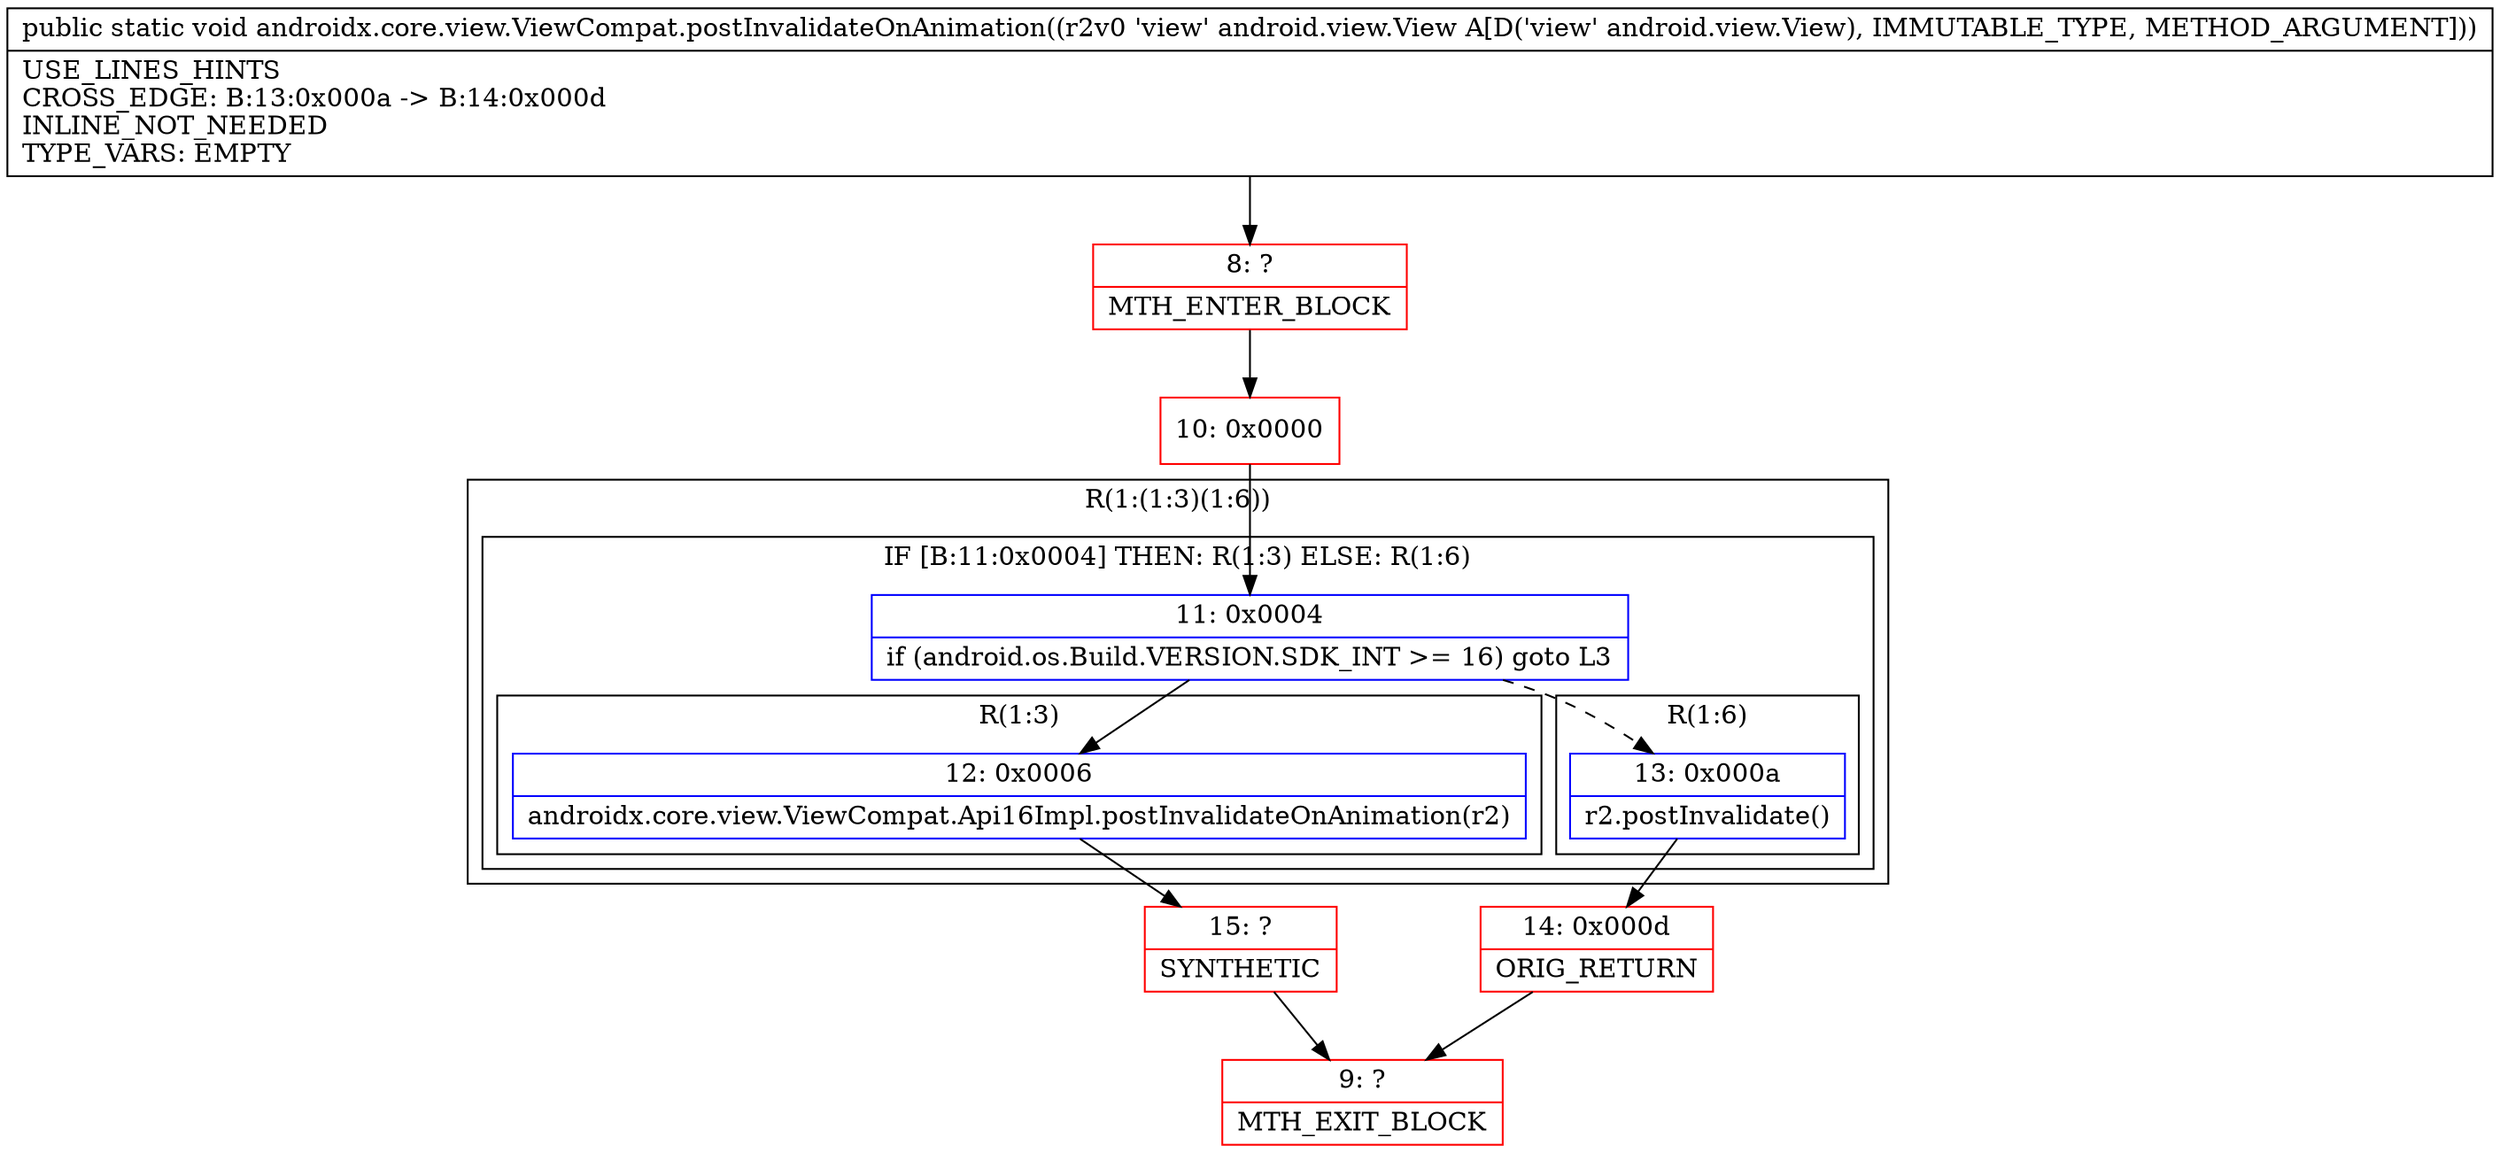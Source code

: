 digraph "CFG forandroidx.core.view.ViewCompat.postInvalidateOnAnimation(Landroid\/view\/View;)V" {
subgraph cluster_Region_1104617923 {
label = "R(1:(1:3)(1:6))";
node [shape=record,color=blue];
subgraph cluster_IfRegion_1269109533 {
label = "IF [B:11:0x0004] THEN: R(1:3) ELSE: R(1:6)";
node [shape=record,color=blue];
Node_11 [shape=record,label="{11\:\ 0x0004|if (android.os.Build.VERSION.SDK_INT \>= 16) goto L3\l}"];
subgraph cluster_Region_825692874 {
label = "R(1:3)";
node [shape=record,color=blue];
Node_12 [shape=record,label="{12\:\ 0x0006|androidx.core.view.ViewCompat.Api16Impl.postInvalidateOnAnimation(r2)\l}"];
}
subgraph cluster_Region_1582726503 {
label = "R(1:6)";
node [shape=record,color=blue];
Node_13 [shape=record,label="{13\:\ 0x000a|r2.postInvalidate()\l}"];
}
}
}
Node_8 [shape=record,color=red,label="{8\:\ ?|MTH_ENTER_BLOCK\l}"];
Node_10 [shape=record,color=red,label="{10\:\ 0x0000}"];
Node_15 [shape=record,color=red,label="{15\:\ ?|SYNTHETIC\l}"];
Node_9 [shape=record,color=red,label="{9\:\ ?|MTH_EXIT_BLOCK\l}"];
Node_14 [shape=record,color=red,label="{14\:\ 0x000d|ORIG_RETURN\l}"];
MethodNode[shape=record,label="{public static void androidx.core.view.ViewCompat.postInvalidateOnAnimation((r2v0 'view' android.view.View A[D('view' android.view.View), IMMUTABLE_TYPE, METHOD_ARGUMENT]))  | USE_LINES_HINTS\lCROSS_EDGE: B:13:0x000a \-\> B:14:0x000d\lINLINE_NOT_NEEDED\lTYPE_VARS: EMPTY\l}"];
MethodNode -> Node_8;Node_11 -> Node_12;
Node_11 -> Node_13[style=dashed];
Node_12 -> Node_15;
Node_13 -> Node_14;
Node_8 -> Node_10;
Node_10 -> Node_11;
Node_15 -> Node_9;
Node_14 -> Node_9;
}

